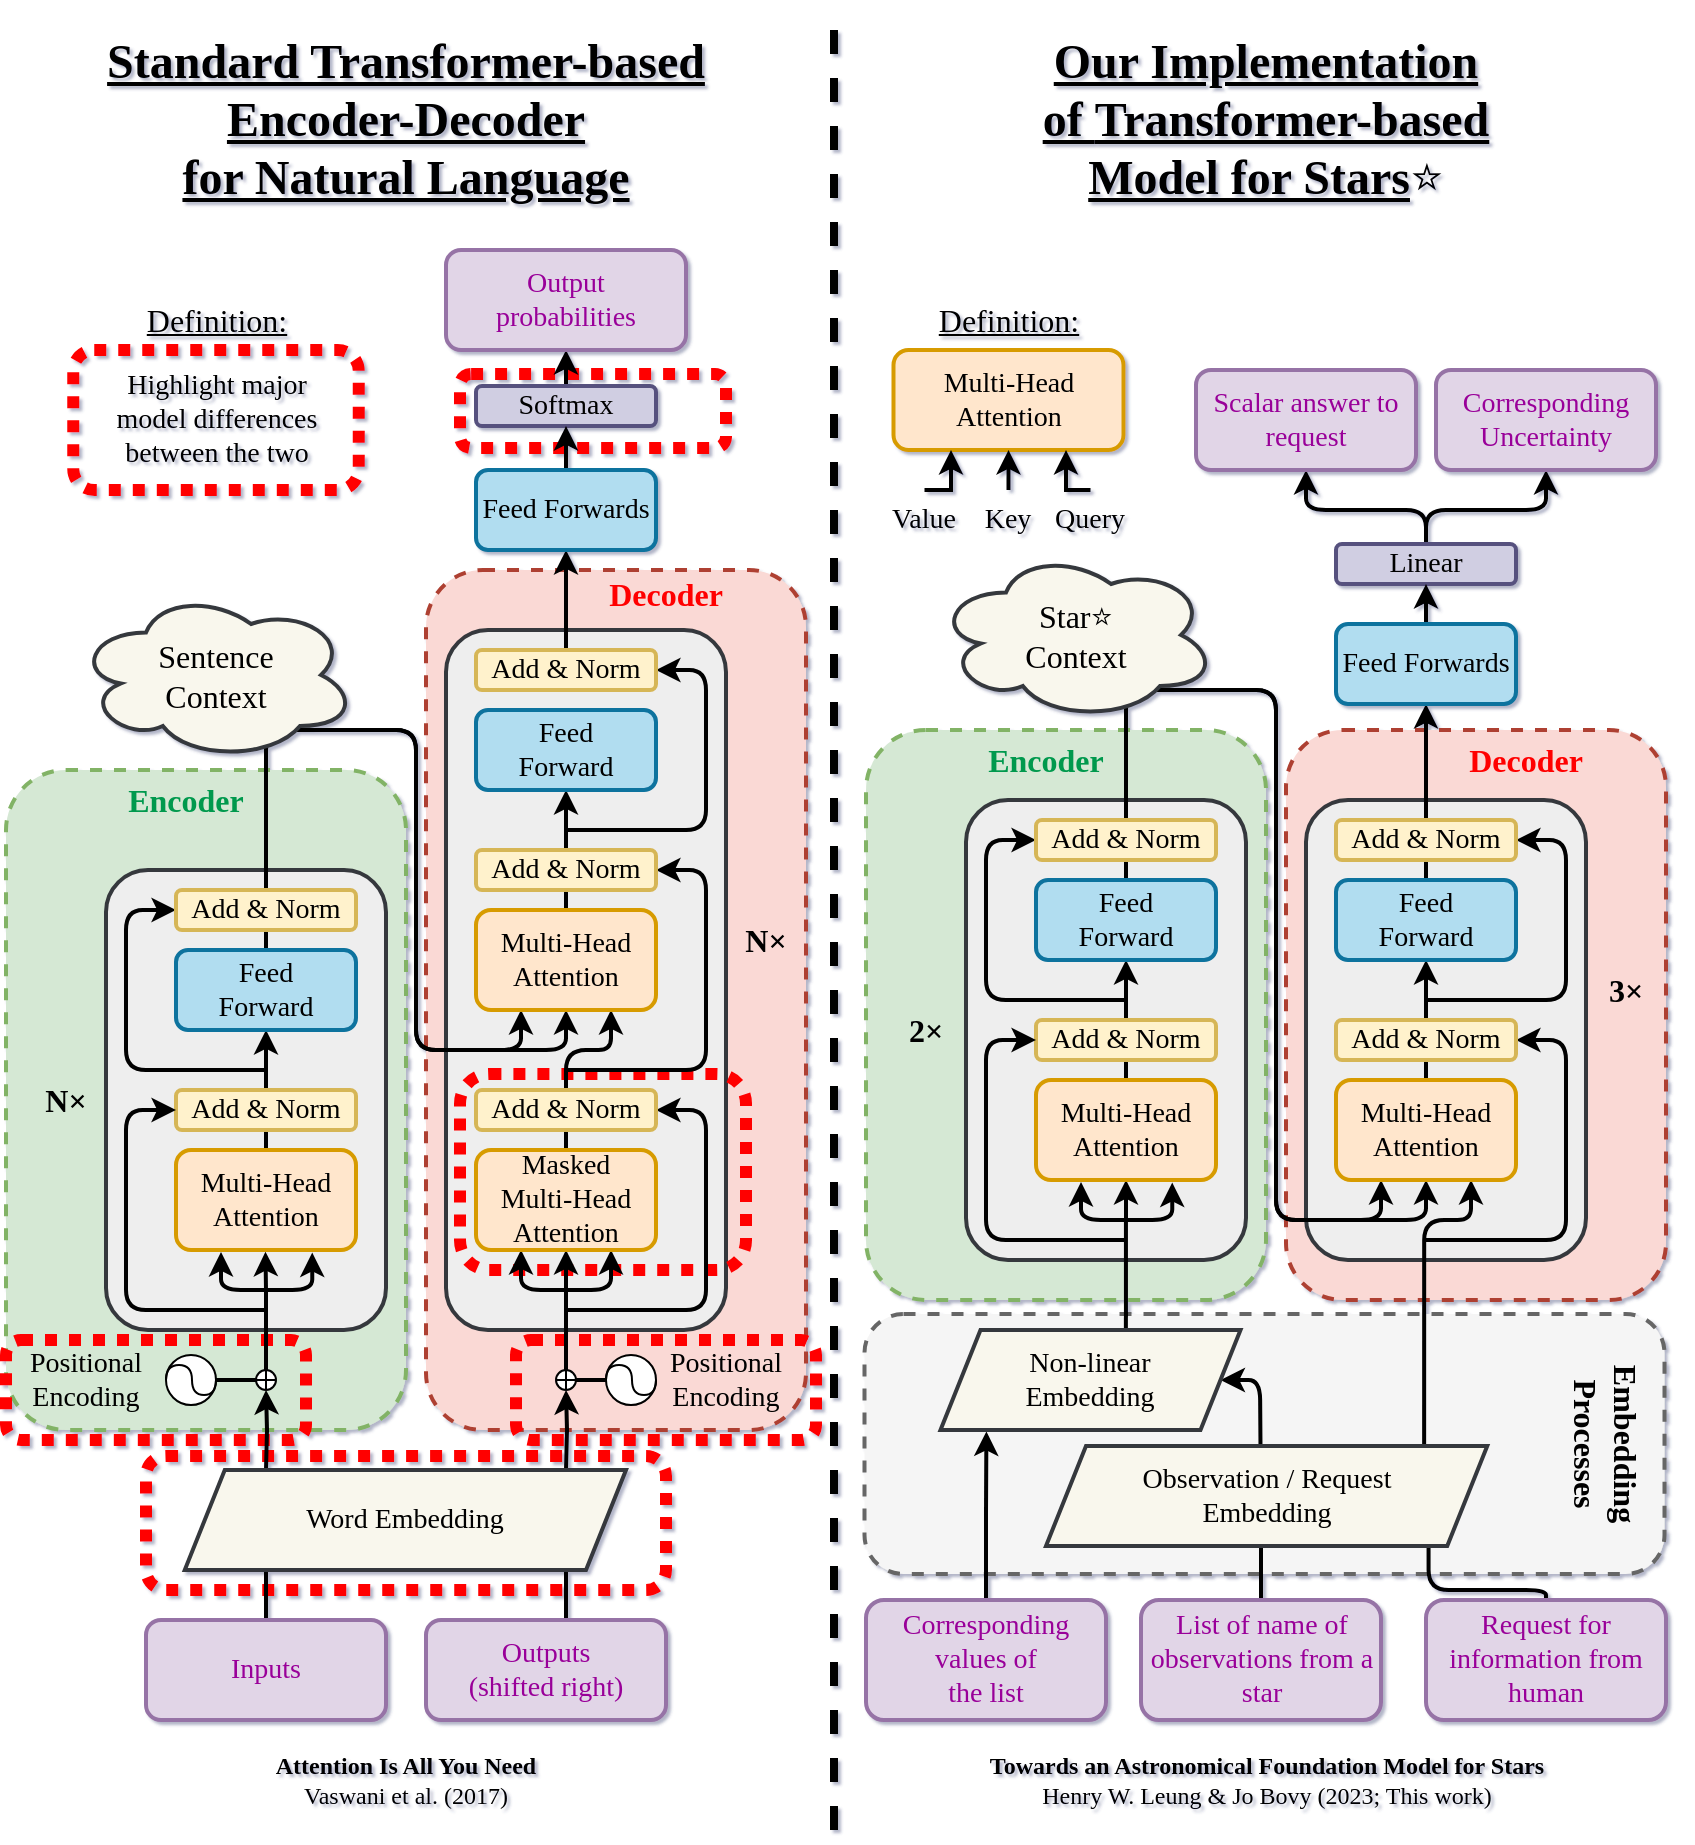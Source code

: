 <mxfile version="21.6.8" type="device">
  <diagram name="Page-1" id="mdmDnUNN7zUBK22BMwez">
    <mxGraphModel dx="1709" dy="937" grid="1" gridSize="10" guides="1" tooltips="1" connect="1" arrows="1" fold="1" page="1" pageScale="1" pageWidth="850" pageHeight="1100" math="0" shadow="1">
      <root>
        <mxCell id="0" />
        <mxCell id="1" parent="0" />
        <mxCell id="AR6ehh2gXDxMe-jYQI8W-18" value="" style="rounded=1;whiteSpace=wrap;html=1;fillColor=#f5f5f5;strokeColor=#666666;strokeWidth=2;shadow=0;fontFamily=Comic Sans MS;dashed=1;fontColor=#333333;" parent="1" vertex="1">
          <mxGeometry x="439.25" y="662" width="400" height="130" as="geometry" />
        </mxCell>
        <mxCell id="AR6ehh2gXDxMe-jYQI8W-24" value="" style="rounded=1;whiteSpace=wrap;html=1;fillColor=none;strokeWidth=6;strokeColor=#FF0000;dashed=1;perimeterSpacing=2;dashPattern=1 1;" parent="1" vertex="1">
          <mxGeometry x="80" y="733" width="260" height="67" as="geometry" />
        </mxCell>
        <mxCell id="emGGRLrwtW1_4OUkdVJX-96" value="" style="rounded=1;whiteSpace=wrap;html=1;fillColor=#fad9d5;strokeColor=#ae4132;strokeWidth=2;shadow=0;fontFamily=Comic Sans MS;dashed=1;" parent="1" vertex="1">
          <mxGeometry x="220" y="290" width="190" height="430" as="geometry" />
        </mxCell>
        <mxCell id="AR6ehh2gXDxMe-jYQI8W-4" value="" style="rounded=1;whiteSpace=wrap;html=1;fillColor=none;strokeWidth=6;strokeColor=#FF0000;dashed=1;dashPattern=1 1;" parent="1" vertex="1">
          <mxGeometry x="265" y="675" width="150" height="50" as="geometry" />
        </mxCell>
        <mxCell id="AR6ehh2gXDxMe-jYQI8W-6" value="" style="rounded=1;whiteSpace=wrap;html=1;fillColor=none;strokeWidth=6;strokeColor=#FF0000;dashed=1;dashPattern=1 1;" parent="1" vertex="1">
          <mxGeometry x="237" y="192" width="133" height="37" as="geometry" />
        </mxCell>
        <mxCell id="emGGRLrwtW1_4OUkdVJX-97" value="&lt;font color=&quot;#ff0000&quot; size=&quot;1&quot;&gt;&lt;b style=&quot;font-size: 16px;&quot;&gt;Decoder&lt;/b&gt;&lt;/font&gt;" style="text;html=1;strokeColor=none;fillColor=none;align=center;verticalAlign=middle;whiteSpace=wrap;rounded=0;shadow=0;fontFamily=Comic Sans MS;" parent="1" vertex="1">
          <mxGeometry x="310" y="287" width="60" height="30" as="geometry" />
        </mxCell>
        <mxCell id="emGGRLrwtW1_4OUkdVJX-94" value="" style="rounded=1;whiteSpace=wrap;html=1;strokeWidth=2;fillColor=#d5e8d4;strokeColor=#82b366;shadow=0;fontFamily=Comic Sans MS;dashed=1;" parent="1" vertex="1">
          <mxGeometry x="10" y="390" width="200" height="330" as="geometry" />
        </mxCell>
        <mxCell id="emGGRLrwtW1_4OUkdVJX-1" value="" style="endArrow=none;html=1;rounded=0;strokeWidth=4;dashed=1;shadow=0;fontFamily=Comic Sans MS;" parent="1" edge="1">
          <mxGeometry width="50" height="50" relative="1" as="geometry">
            <mxPoint x="424" y="920" as="sourcePoint" />
            <mxPoint x="424" y="10" as="targetPoint" />
          </mxGeometry>
        </mxCell>
        <mxCell id="AR6ehh2gXDxMe-jYQI8W-3" value="" style="rounded=1;whiteSpace=wrap;html=1;fillColor=none;strokeWidth=6;strokeColor=#FF0000;dashed=1;perimeterSpacing=2;dashPattern=1 1;" parent="1" vertex="1">
          <mxGeometry x="10" y="675" width="150" height="50" as="geometry" />
        </mxCell>
        <mxCell id="emGGRLrwtW1_4OUkdVJX-2" value="&lt;b style=&quot;&quot;&gt;&lt;font style=&quot;font-size: 24px;&quot;&gt;&lt;u&gt;Standard Transformer-based Encoder-Decoder&lt;br&gt;for Natural Language&lt;/u&gt;&lt;br&gt;&lt;/font&gt;&lt;/b&gt;" style="text;html=1;strokeColor=none;fillColor=none;align=center;verticalAlign=middle;whiteSpace=wrap;rounded=0;shadow=0;fontFamily=Comic Sans MS;" parent="1" vertex="1">
          <mxGeometry x="50" y="20" width="320" height="90" as="geometry" />
        </mxCell>
        <mxCell id="emGGRLrwtW1_4OUkdVJX-3" value="&lt;font style=&quot;font-size: 24px;&quot;&gt;&lt;font style=&quot;font-size: 24px;&quot;&gt;&lt;u&gt;&lt;b&gt;Our Implementation of&amp;nbsp;&lt;span style=&quot;border-color: var(--border-color); font-size: 12px;&quot;&gt;&lt;span style=&quot;border-color: var(--border-color);&quot;&gt;&lt;font style=&quot;border-color: var(--border-color); font-size: 24px;&quot;&gt;Transformer-based&lt;br style=&quot;border-color: var(--border-color);&quot;&gt;&lt;/font&gt;&lt;/span&gt;&lt;/span&gt;Model for Stars&lt;/b&gt;&lt;/u&gt;&lt;font style=&quot;&quot; face=&quot;Helvetica&quot;&gt;⭐&lt;/font&gt;&lt;/font&gt;&lt;/font&gt;" style="text;html=1;strokeColor=none;fillColor=none;align=center;verticalAlign=middle;whiteSpace=wrap;rounded=0;shadow=0;fontFamily=Comic Sans MS;" parent="1" vertex="1">
          <mxGeometry x="465" y="5" width="350" height="120" as="geometry" />
        </mxCell>
        <mxCell id="emGGRLrwtW1_4OUkdVJX-6" value="" style="rounded=1;whiteSpace=wrap;html=1;fillColor=#eeeeee;strokeColor=#36393d;strokeWidth=2;shadow=0;fontFamily=Comic Sans MS;" parent="1" vertex="1">
          <mxGeometry x="230" y="320" width="140" height="350" as="geometry" />
        </mxCell>
        <mxCell id="AR6ehh2gXDxMe-jYQI8W-5" value="" style="rounded=1;whiteSpace=wrap;html=1;fillColor=none;strokeWidth=6;strokeColor=#FF0000;dashed=1;dashPattern=1 1;" parent="1" vertex="1">
          <mxGeometry x="237" y="542" width="143" height="98" as="geometry" />
        </mxCell>
        <mxCell id="emGGRLrwtW1_4OUkdVJX-7" value="" style="rounded=1;whiteSpace=wrap;html=1;fillColor=#eeeeee;strokeColor=#36393d;strokeWidth=2;shadow=0;fontFamily=Comic Sans MS;" parent="1" vertex="1">
          <mxGeometry x="60" y="440" width="140" height="230" as="geometry" />
        </mxCell>
        <mxCell id="emGGRLrwtW1_4OUkdVJX-21" style="edgeStyle=orthogonalEdgeStyle;rounded=0;orthogonalLoop=1;jettySize=auto;html=1;exitX=0.5;exitY=0;exitDx=0;exitDy=0;entryX=0.5;entryY=1;entryDx=0;entryDy=0;entryPerimeter=0;strokeWidth=2;shadow=0;fontFamily=Comic Sans MS;" parent="1" target="emGGRLrwtW1_4OUkdVJX-15" edge="1">
          <mxGeometry relative="1" as="geometry">
            <mxPoint x="140" y="740" as="sourcePoint" />
          </mxGeometry>
        </mxCell>
        <mxCell id="emGGRLrwtW1_4OUkdVJX-18" style="edgeStyle=orthogonalEdgeStyle;rounded=0;orthogonalLoop=1;jettySize=auto;html=1;exitX=0.5;exitY=0;exitDx=0;exitDy=0;entryX=0.5;entryY=1;entryDx=0;entryDy=0;entryPerimeter=0;strokeWidth=2;shadow=0;fontFamily=Comic Sans MS;" parent="1" target="emGGRLrwtW1_4OUkdVJX-16" edge="1">
          <mxGeometry relative="1" as="geometry">
            <mxPoint x="290" y="740" as="sourcePoint" />
          </mxGeometry>
        </mxCell>
        <mxCell id="emGGRLrwtW1_4OUkdVJX-14" value="" style="edgeStyle=orthogonalEdgeStyle;rounded=0;orthogonalLoop=1;jettySize=auto;html=1;strokeWidth=2;shadow=0;fontFamily=Comic Sans MS;endArrow=none;endFill=0;" parent="1" edge="1">
          <mxGeometry relative="1" as="geometry">
            <mxPoint x="140" y="820" as="sourcePoint" />
            <mxPoint x="140" y="790" as="targetPoint" />
          </mxGeometry>
        </mxCell>
        <mxCell id="emGGRLrwtW1_4OUkdVJX-13" value="" style="edgeStyle=orthogonalEdgeStyle;rounded=0;orthogonalLoop=1;jettySize=auto;html=1;strokeWidth=2;shadow=0;fontFamily=Comic Sans MS;endArrow=none;endFill=0;" parent="1" edge="1">
          <mxGeometry relative="1" as="geometry">
            <mxPoint x="290" y="820" as="sourcePoint" />
            <mxPoint x="290" y="790" as="targetPoint" />
          </mxGeometry>
        </mxCell>
        <mxCell id="emGGRLrwtW1_4OUkdVJX-53" style="edgeStyle=orthogonalEdgeStyle;rounded=0;orthogonalLoop=1;jettySize=auto;html=1;exitX=0.5;exitY=0;exitDx=0;exitDy=0;exitPerimeter=0;entryX=0.497;entryY=1.018;entryDx=0;entryDy=0;strokeWidth=2;entryPerimeter=0;shadow=0;fontFamily=Comic Sans MS;" parent="1" source="emGGRLrwtW1_4OUkdVJX-15" target="emGGRLrwtW1_4OUkdVJX-41" edge="1">
          <mxGeometry relative="1" as="geometry">
            <Array as="points">
              <mxPoint x="140" y="650" />
              <mxPoint x="140" y="650" />
            </Array>
          </mxGeometry>
        </mxCell>
        <mxCell id="emGGRLrwtW1_4OUkdVJX-15" value="" style="verticalLabelPosition=bottom;verticalAlign=top;html=1;shape=mxgraph.flowchart.summing_function;shadow=0;fontFamily=Comic Sans MS;" parent="1" vertex="1">
          <mxGeometry x="135" y="690" width="10" height="10" as="geometry" />
        </mxCell>
        <mxCell id="emGGRLrwtW1_4OUkdVJX-57" style="edgeStyle=orthogonalEdgeStyle;rounded=0;orthogonalLoop=1;jettySize=auto;html=1;exitX=0.5;exitY=0;exitDx=0;exitDy=0;exitPerimeter=0;entryX=0.5;entryY=1;entryDx=0;entryDy=0;strokeWidth=2;shadow=0;fontFamily=Comic Sans MS;" parent="1" source="emGGRLrwtW1_4OUkdVJX-16" target="emGGRLrwtW1_4OUkdVJX-42" edge="1">
          <mxGeometry relative="1" as="geometry" />
        </mxCell>
        <mxCell id="emGGRLrwtW1_4OUkdVJX-16" value="" style="verticalLabelPosition=bottom;verticalAlign=top;html=1;shape=mxgraph.flowchart.summing_function;shadow=0;fontFamily=Comic Sans MS;" parent="1" vertex="1">
          <mxGeometry x="285" y="690" width="10" height="10" as="geometry" />
        </mxCell>
        <mxCell id="emGGRLrwtW1_4OUkdVJX-37" style="edgeStyle=orthogonalEdgeStyle;rounded=0;orthogonalLoop=1;jettySize=auto;html=1;exitX=1;exitY=0.5;exitDx=0;exitDy=0;entryX=0;entryY=0.5;entryDx=0;entryDy=0;entryPerimeter=0;endArrow=none;endFill=0;strokeWidth=2;shadow=0;fontFamily=Comic Sans MS;" parent="1" source="emGGRLrwtW1_4OUkdVJX-30" target="emGGRLrwtW1_4OUkdVJX-15" edge="1">
          <mxGeometry relative="1" as="geometry" />
        </mxCell>
        <mxCell id="emGGRLrwtW1_4OUkdVJX-30" value="" style="ellipse;whiteSpace=wrap;html=1;aspect=fixed;rotation=0;shadow=0;fontFamily=Comic Sans MS;" parent="1" vertex="1">
          <mxGeometry x="90" y="682.5" width="25" height="25" as="geometry" />
        </mxCell>
        <mxCell id="emGGRLrwtW1_4OUkdVJX-33" style="edgeStyle=orthogonalEdgeStyle;rounded=0;orthogonalLoop=1;jettySize=auto;html=1;exitX=0;exitY=0.5;exitDx=0;exitDy=0;entryX=1;entryY=0.5;entryDx=0;entryDy=0;endArrow=none;endFill=0;curved=1;shadow=0;fontFamily=Comic Sans MS;" parent="1" source="emGGRLrwtW1_4OUkdVJX-30" target="emGGRLrwtW1_4OUkdVJX-30" edge="1">
          <mxGeometry relative="1" as="geometry">
            <Array as="points">
              <mxPoint x="90" y="687.5" />
              <mxPoint x="103" y="687.5" />
              <mxPoint x="103" y="702.5" />
              <mxPoint x="115" y="702.5" />
            </Array>
          </mxGeometry>
        </mxCell>
        <mxCell id="emGGRLrwtW1_4OUkdVJX-38" style="edgeStyle=orthogonalEdgeStyle;rounded=0;orthogonalLoop=1;jettySize=auto;html=1;exitX=0;exitY=0.5;exitDx=0;exitDy=0;entryX=1;entryY=0.5;entryDx=0;entryDy=0;entryPerimeter=0;endArrow=none;endFill=0;shadow=0;fontFamily=Comic Sans MS;strokeWidth=2;" parent="1" source="emGGRLrwtW1_4OUkdVJX-35" target="emGGRLrwtW1_4OUkdVJX-16" edge="1">
          <mxGeometry relative="1" as="geometry" />
        </mxCell>
        <mxCell id="emGGRLrwtW1_4OUkdVJX-35" value="" style="ellipse;whiteSpace=wrap;html=1;aspect=fixed;rotation=0;shadow=0;fontFamily=Comic Sans MS;" parent="1" vertex="1">
          <mxGeometry x="310" y="682.5" width="25" height="25" as="geometry" />
        </mxCell>
        <mxCell id="emGGRLrwtW1_4OUkdVJX-36" style="edgeStyle=orthogonalEdgeStyle;rounded=0;orthogonalLoop=1;jettySize=auto;html=1;exitX=0;exitY=0.5;exitDx=0;exitDy=0;entryX=1;entryY=0.5;entryDx=0;entryDy=0;endArrow=none;endFill=0;curved=1;shadow=0;fontFamily=Comic Sans MS;" parent="1" source="emGGRLrwtW1_4OUkdVJX-35" target="emGGRLrwtW1_4OUkdVJX-35" edge="1">
          <mxGeometry relative="1" as="geometry">
            <Array as="points">
              <mxPoint x="310" y="687.5" />
              <mxPoint x="323" y="687.5" />
              <mxPoint x="323" y="702.5" />
              <mxPoint x="335" y="702.5" />
            </Array>
          </mxGeometry>
        </mxCell>
        <mxCell id="emGGRLrwtW1_4OUkdVJX-39" value="&lt;font style=&quot;font-size: 14px;&quot;&gt;Positional&lt;br&gt;Encoding&lt;br&gt;&lt;/font&gt;" style="text;html=1;strokeColor=none;fillColor=none;align=center;verticalAlign=middle;whiteSpace=wrap;rounded=0;shadow=0;fontFamily=Comic Sans MS;" parent="1" vertex="1">
          <mxGeometry x="20" y="680" width="60" height="30" as="geometry" />
        </mxCell>
        <mxCell id="emGGRLrwtW1_4OUkdVJX-40" value="&lt;font style=&quot;font-size: 14px;&quot;&gt;Positional&lt;br&gt;Encoding&lt;br&gt;&lt;/font&gt;" style="text;html=1;strokeColor=none;fillColor=none;align=center;verticalAlign=middle;whiteSpace=wrap;rounded=0;shadow=0;fontFamily=Comic Sans MS;" parent="1" vertex="1">
          <mxGeometry x="340" y="680" width="60" height="30" as="geometry" />
        </mxCell>
        <mxCell id="emGGRLrwtW1_4OUkdVJX-55" style="edgeStyle=orthogonalEdgeStyle;rounded=0;orthogonalLoop=1;jettySize=auto;html=1;exitX=0.5;exitY=0;exitDx=0;exitDy=0;entryX=0.5;entryY=1;entryDx=0;entryDy=0;strokeWidth=2;shadow=0;fontFamily=Comic Sans MS;" parent="1" source="emGGRLrwtW1_4OUkdVJX-41" target="emGGRLrwtW1_4OUkdVJX-46" edge="1">
          <mxGeometry relative="1" as="geometry" />
        </mxCell>
        <mxCell id="emGGRLrwtW1_4OUkdVJX-73" style="edgeStyle=elbowEdgeStyle;rounded=1;orthogonalLoop=1;jettySize=auto;html=1;exitX=0.25;exitY=1;exitDx=0;exitDy=0;elbow=vertical;entryX=0.25;entryY=1.02;entryDx=0;entryDy=0;strokeWidth=2;entryPerimeter=0;shadow=0;fontFamily=Comic Sans MS;" parent="1" target="emGGRLrwtW1_4OUkdVJX-41" edge="1">
          <mxGeometry relative="1" as="geometry">
            <mxPoint x="140" y="650" as="sourcePoint" />
            <Array as="points">
              <mxPoint x="130" y="650" />
            </Array>
          </mxGeometry>
        </mxCell>
        <mxCell id="emGGRLrwtW1_4OUkdVJX-41" value="&lt;font style=&quot;font-size: 14px;&quot;&gt;Multi-Head&lt;br&gt;Attention&lt;/font&gt;" style="rounded=1;whiteSpace=wrap;html=1;fillColor=#ffe6cc;strokeColor=#d79b00;strokeWidth=2;shadow=0;fontFamily=Comic Sans MS;" parent="1" vertex="1">
          <mxGeometry x="95" y="580" width="90" height="50" as="geometry" />
        </mxCell>
        <mxCell id="emGGRLrwtW1_4OUkdVJX-59" style="edgeStyle=orthogonalEdgeStyle;rounded=1;orthogonalLoop=1;jettySize=auto;html=1;exitX=0.5;exitY=0;exitDx=0;exitDy=0;entryX=0.75;entryY=1;entryDx=0;entryDy=0;strokeWidth=2;shadow=0;fontFamily=Comic Sans MS;" parent="1" source="emGGRLrwtW1_4OUkdVJX-42" target="emGGRLrwtW1_4OUkdVJX-48" edge="1">
          <mxGeometry relative="1" as="geometry">
            <Array as="points">
              <mxPoint x="290" y="530" />
              <mxPoint x="313" y="530" />
            </Array>
          </mxGeometry>
        </mxCell>
        <mxCell id="emGGRLrwtW1_4OUkdVJX-80" style="edgeStyle=elbowEdgeStyle;rounded=1;orthogonalLoop=1;jettySize=auto;html=1;exitX=0.75;exitY=1;exitDx=0;exitDy=0;elbow=vertical;strokeWidth=2;entryX=0.75;entryY=1;entryDx=0;entryDy=0;shadow=0;fontFamily=Comic Sans MS;" parent="1" target="emGGRLrwtW1_4OUkdVJX-42" edge="1">
          <mxGeometry relative="1" as="geometry">
            <mxPoint x="290" y="650" as="sourcePoint" />
            <Array as="points">
              <mxPoint x="300" y="650" />
            </Array>
          </mxGeometry>
        </mxCell>
        <mxCell id="emGGRLrwtW1_4OUkdVJX-81" style="edgeStyle=elbowEdgeStyle;rounded=1;orthogonalLoop=1;jettySize=auto;html=1;exitX=0.25;exitY=1;exitDx=0;exitDy=0;elbow=vertical;entryX=0.25;entryY=1;entryDx=0;entryDy=0;strokeWidth=2;shadow=0;fontFamily=Comic Sans MS;" parent="1" target="emGGRLrwtW1_4OUkdVJX-42" edge="1">
          <mxGeometry relative="1" as="geometry">
            <mxPoint x="290" y="650" as="sourcePoint" />
            <Array as="points">
              <mxPoint x="280" y="650" />
            </Array>
          </mxGeometry>
        </mxCell>
        <mxCell id="emGGRLrwtW1_4OUkdVJX-42" value="&lt;font style=&quot;font-size: 14px;&quot;&gt;Masked&lt;br&gt;Multi-Head&lt;br&gt;Attention&lt;/font&gt;" style="rounded=1;whiteSpace=wrap;html=1;fillColor=#ffe6cc;strokeColor=#d79b00;strokeWidth=2;shadow=0;fontFamily=Comic Sans MS;" parent="1" vertex="1">
          <mxGeometry x="245" y="580" width="90" height="50" as="geometry" />
        </mxCell>
        <mxCell id="emGGRLrwtW1_4OUkdVJX-43" value="&lt;font style=&quot;font-size: 14px;&quot;&gt;Add &amp;amp; Norm&lt;/font&gt;" style="rounded=1;whiteSpace=wrap;html=1;fillColor=#fff2cc;strokeColor=#d6b656;strokeWidth=2;shadow=0;fontFamily=Comic Sans MS;" parent="1" vertex="1">
          <mxGeometry x="95" y="550" width="90" height="20" as="geometry" />
        </mxCell>
        <mxCell id="emGGRLrwtW1_4OUkdVJX-82" style="edgeStyle=elbowEdgeStyle;rounded=1;orthogonalLoop=1;jettySize=auto;html=1;exitX=1;exitY=0.5;exitDx=0;exitDy=0;strokeWidth=2;entryX=1;entryY=0.5;entryDx=0;entryDy=0;shadow=0;fontFamily=Comic Sans MS;" parent="1" target="emGGRLrwtW1_4OUkdVJX-44" edge="1">
          <mxGeometry relative="1" as="geometry">
            <mxPoint x="290" y="660" as="sourcePoint" />
            <Array as="points">
              <mxPoint x="360" y="610" />
            </Array>
          </mxGeometry>
        </mxCell>
        <mxCell id="emGGRLrwtW1_4OUkdVJX-44" value="&lt;font style=&quot;font-size: 14px;&quot;&gt;Add &amp;amp; Norm&lt;/font&gt;" style="rounded=1;whiteSpace=wrap;html=1;fillColor=#fff2cc;strokeColor=#d6b656;strokeWidth=2;shadow=0;fontFamily=Comic Sans MS;" parent="1" vertex="1">
          <mxGeometry x="245" y="550" width="90" height="20" as="geometry" />
        </mxCell>
        <mxCell id="emGGRLrwtW1_4OUkdVJX-63" style="edgeStyle=orthogonalEdgeStyle;rounded=1;orthogonalLoop=1;jettySize=auto;html=1;exitX=0.5;exitY=0;exitDx=0;exitDy=0;entryX=0.25;entryY=1;entryDx=0;entryDy=0;strokeWidth=2;shadow=0;fontFamily=Comic Sans MS;" parent="1" source="emGGRLrwtW1_4OUkdVJX-46" target="emGGRLrwtW1_4OUkdVJX-48" edge="1">
          <mxGeometry relative="1" as="geometry">
            <Array as="points">
              <mxPoint x="140" y="370" />
              <mxPoint x="215" y="370" />
              <mxPoint x="215" y="530" />
              <mxPoint x="267" y="530" />
            </Array>
          </mxGeometry>
        </mxCell>
        <mxCell id="emGGRLrwtW1_4OUkdVJX-64" style="edgeStyle=orthogonalEdgeStyle;rounded=1;orthogonalLoop=1;jettySize=auto;html=1;exitX=0.5;exitY=0;exitDx=0;exitDy=0;entryX=0.5;entryY=1;entryDx=0;entryDy=0;strokeWidth=2;shadow=0;fontFamily=Comic Sans MS;" parent="1" source="emGGRLrwtW1_4OUkdVJX-46" target="emGGRLrwtW1_4OUkdVJX-48" edge="1">
          <mxGeometry relative="1" as="geometry">
            <Array as="points">
              <mxPoint x="140" y="370" />
              <mxPoint x="215" y="370" />
              <mxPoint x="215" y="530" />
              <mxPoint x="290" y="530" />
            </Array>
          </mxGeometry>
        </mxCell>
        <mxCell id="emGGRLrwtW1_4OUkdVJX-46" value="&lt;font style=&quot;font-size: 14px;&quot;&gt;Feed &lt;br&gt;Forward&lt;/font&gt;" style="rounded=1;whiteSpace=wrap;html=1;fillColor=#b1ddf0;strokeColor=#10739e;strokeWidth=2;shadow=0;fontFamily=Comic Sans MS;" parent="1" vertex="1">
          <mxGeometry x="95" y="480" width="90" height="40" as="geometry" />
        </mxCell>
        <mxCell id="emGGRLrwtW1_4OUkdVJX-66" style="edgeStyle=orthogonalEdgeStyle;rounded=1;orthogonalLoop=1;jettySize=auto;html=1;exitX=0;exitY=0.5;exitDx=0;exitDy=0;strokeWidth=2;entryX=0;entryY=0.5;entryDx=0;entryDy=0;shadow=0;fontFamily=Comic Sans MS;" parent="1" target="emGGRLrwtW1_4OUkdVJX-47" edge="1">
          <mxGeometry relative="1" as="geometry">
            <mxPoint x="140" y="540" as="sourcePoint" />
            <Array as="points">
              <mxPoint x="70" y="540" />
              <mxPoint x="70" y="460" />
            </Array>
          </mxGeometry>
        </mxCell>
        <mxCell id="emGGRLrwtW1_4OUkdVJX-47" value="&lt;font style=&quot;font-size: 14px;&quot;&gt;Add &amp;amp; Norm&lt;/font&gt;" style="rounded=1;whiteSpace=wrap;html=1;fillColor=#fff2cc;strokeColor=#d6b656;strokeWidth=2;shadow=0;fontFamily=Comic Sans MS;" parent="1" vertex="1">
          <mxGeometry x="95" y="450" width="90" height="20" as="geometry" />
        </mxCell>
        <mxCell id="emGGRLrwtW1_4OUkdVJX-84" style="edgeStyle=orthogonalEdgeStyle;rounded=0;orthogonalLoop=1;jettySize=auto;html=1;exitX=0.5;exitY=0;exitDx=0;exitDy=0;entryX=0.5;entryY=1;entryDx=0;entryDy=0;strokeWidth=2;shadow=0;fontFamily=Comic Sans MS;" parent="1" source="emGGRLrwtW1_4OUkdVJX-48" target="emGGRLrwtW1_4OUkdVJX-76" edge="1">
          <mxGeometry relative="1" as="geometry" />
        </mxCell>
        <mxCell id="emGGRLrwtW1_4OUkdVJX-48" value="&lt;font style=&quot;font-size: 14px;&quot;&gt;Multi-Head&lt;br&gt;Attention&lt;/font&gt;" style="rounded=1;whiteSpace=wrap;html=1;fillColor=#ffe6cc;strokeColor=#d79b00;strokeWidth=2;shadow=0;fontFamily=Comic Sans MS;" parent="1" vertex="1">
          <mxGeometry x="245" y="460" width="90" height="50" as="geometry" />
        </mxCell>
        <mxCell id="emGGRLrwtW1_4OUkdVJX-83" style="edgeStyle=elbowEdgeStyle;rounded=1;orthogonalLoop=1;jettySize=auto;html=1;exitX=1;exitY=0.5;exitDx=0;exitDy=0;entryX=1;entryY=0.5;entryDx=0;entryDy=0;strokeWidth=2;shadow=0;fontFamily=Comic Sans MS;" parent="1" target="emGGRLrwtW1_4OUkdVJX-49" edge="1">
          <mxGeometry relative="1" as="geometry">
            <mxPoint x="290" y="540" as="sourcePoint" />
            <Array as="points">
              <mxPoint x="360" y="490" />
            </Array>
          </mxGeometry>
        </mxCell>
        <mxCell id="emGGRLrwtW1_4OUkdVJX-49" value="&lt;font style=&quot;font-size: 14px;&quot;&gt;Add &amp;amp; Norm&lt;/font&gt;" style="rounded=1;whiteSpace=wrap;html=1;fillColor=#fff2cc;strokeColor=#d6b656;strokeWidth=2;shadow=0;fontFamily=Comic Sans MS;" parent="1" vertex="1">
          <mxGeometry x="245" y="430" width="90" height="20" as="geometry" />
        </mxCell>
        <mxCell id="emGGRLrwtW1_4OUkdVJX-56" value="" style="endArrow=classic;html=1;rounded=1;entryX=0;entryY=0.5;entryDx=0;entryDy=0;strokeWidth=2;shadow=0;edgeStyle=orthogonalEdgeStyle;jumpStyle=none;fontFamily=Comic Sans MS;" parent="1" target="emGGRLrwtW1_4OUkdVJX-43" edge="1">
          <mxGeometry width="50" height="50" relative="1" as="geometry">
            <mxPoint x="140" y="660" as="sourcePoint" />
            <mxPoint x="270" y="580" as="targetPoint" />
            <Array as="points">
              <mxPoint x="70" y="660" />
              <mxPoint x="70" y="560" />
            </Array>
          </mxGeometry>
        </mxCell>
        <mxCell id="emGGRLrwtW1_4OUkdVJX-60" value="&lt;font style=&quot;font-size: 14px;&quot;&gt;Multi-Head&lt;br&gt;Attention&lt;/font&gt;" style="rounded=1;whiteSpace=wrap;html=1;fillColor=#ffe6cc;strokeColor=#d79b00;strokeWidth=2;shadow=0;fontFamily=Comic Sans MS;" parent="1" vertex="1">
          <mxGeometry x="453.75" y="180" width="115" height="50" as="geometry" />
        </mxCell>
        <mxCell id="emGGRLrwtW1_4OUkdVJX-62" value="&lt;u&gt;&lt;font style=&quot;font-size: 16px;&quot;&gt;Definition:&lt;/font&gt;&lt;/u&gt;" style="text;html=1;strokeColor=none;fillColor=none;align=center;verticalAlign=middle;whiteSpace=wrap;rounded=0;shadow=0;fontFamily=Comic Sans MS;" parent="1" vertex="1">
          <mxGeometry x="435" y="150" width="152.5" height="30" as="geometry" />
        </mxCell>
        <mxCell id="emGGRLrwtW1_4OUkdVJX-72" style="edgeStyle=elbowEdgeStyle;rounded=1;orthogonalLoop=1;jettySize=auto;html=1;exitX=0.75;exitY=1;exitDx=0;exitDy=0;elbow=vertical;strokeWidth=2;entryX=0.757;entryY=1.026;entryDx=0;entryDy=0;entryPerimeter=0;shadow=0;fontFamily=Comic Sans MS;" parent="1" target="emGGRLrwtW1_4OUkdVJX-41" edge="1">
          <mxGeometry relative="1" as="geometry">
            <mxPoint x="163" y="630" as="targetPoint" />
            <mxPoint x="140" y="650" as="sourcePoint" />
            <Array as="points">
              <mxPoint x="150" y="650" />
            </Array>
          </mxGeometry>
        </mxCell>
        <mxCell id="emGGRLrwtW1_4OUkdVJX-74" value="&lt;font style=&quot;&quot;&gt;&lt;b style=&quot;&quot;&gt;&lt;font style=&quot;font-size: 16px;&quot;&gt;N×&lt;/font&gt;&lt;/b&gt;&lt;br&gt;&lt;/font&gt;" style="text;html=1;strokeColor=none;fillColor=none;align=center;verticalAlign=middle;whiteSpace=wrap;rounded=0;shadow=0;fontFamily=Comic Sans MS;" parent="1" vertex="1">
          <mxGeometry x="10" y="540" width="60" height="30" as="geometry" />
        </mxCell>
        <mxCell id="emGGRLrwtW1_4OUkdVJX-75" value="&lt;font style=&quot;&quot;&gt;&lt;b style=&quot;&quot;&gt;&lt;font style=&quot;font-size: 16px;&quot;&gt;N×&lt;/font&gt;&lt;/b&gt;&lt;br&gt;&lt;/font&gt;" style="text;html=1;strokeColor=none;fillColor=none;align=center;verticalAlign=middle;whiteSpace=wrap;rounded=0;shadow=0;fontFamily=Comic Sans MS;" parent="1" vertex="1">
          <mxGeometry x="360" y="460" width="60" height="30" as="geometry" />
        </mxCell>
        <mxCell id="emGGRLrwtW1_4OUkdVJX-76" value="&lt;font style=&quot;font-size: 14px;&quot;&gt;Feed &lt;br&gt;Forward&lt;/font&gt;" style="rounded=1;whiteSpace=wrap;html=1;fillColor=#b1ddf0;strokeColor=#10739e;strokeWidth=2;shadow=0;fontFamily=Comic Sans MS;" parent="1" vertex="1">
          <mxGeometry x="245" y="360" width="90" height="40" as="geometry" />
        </mxCell>
        <mxCell id="emGGRLrwtW1_4OUkdVJX-85" style="edgeStyle=elbowEdgeStyle;rounded=1;orthogonalLoop=1;jettySize=auto;html=1;strokeWidth=2;entryX=1;entryY=0.5;entryDx=0;entryDy=0;shadow=0;fontFamily=Comic Sans MS;" parent="1" target="emGGRLrwtW1_4OUkdVJX-77" edge="1">
          <mxGeometry relative="1" as="geometry">
            <mxPoint x="290" y="420" as="sourcePoint" />
            <Array as="points">
              <mxPoint x="360" y="380" />
              <mxPoint x="350" y="390" />
            </Array>
          </mxGeometry>
        </mxCell>
        <mxCell id="AR6ehh2gXDxMe-jYQI8W-11" value="" style="edgeStyle=orthogonalEdgeStyle;rounded=0;orthogonalLoop=1;jettySize=auto;html=1;strokeWidth=2;" parent="1" source="emGGRLrwtW1_4OUkdVJX-77" target="AR6ehh2gXDxMe-jYQI8W-10" edge="1">
          <mxGeometry relative="1" as="geometry" />
        </mxCell>
        <mxCell id="emGGRLrwtW1_4OUkdVJX-77" value="&lt;font style=&quot;font-size: 14px;&quot;&gt;Add &amp;amp; Norm&lt;/font&gt;" style="rounded=1;whiteSpace=wrap;html=1;fillColor=#fff2cc;strokeColor=#d6b656;strokeWidth=2;shadow=0;fontFamily=Comic Sans MS;" parent="1" vertex="1">
          <mxGeometry x="245" y="330" width="90" height="20" as="geometry" />
        </mxCell>
        <mxCell id="emGGRLrwtW1_4OUkdVJX-93" style="edgeStyle=orthogonalEdgeStyle;rounded=0;orthogonalLoop=1;jettySize=auto;html=1;exitX=0.5;exitY=0;exitDx=0;exitDy=0;entryX=0.5;entryY=1;entryDx=0;entryDy=0;strokeWidth=2;shadow=0;fontFamily=Comic Sans MS;" parent="1" source="emGGRLrwtW1_4OUkdVJX-87" edge="1">
          <mxGeometry relative="1" as="geometry">
            <mxPoint x="290" y="180" as="targetPoint" />
          </mxGeometry>
        </mxCell>
        <mxCell id="emGGRLrwtW1_4OUkdVJX-87" value="&lt;font style=&quot;font-size: 14px;&quot;&gt;Softmax&lt;/font&gt;" style="rounded=1;whiteSpace=wrap;html=1;fillColor=#d0cee2;strokeColor=#56517e;strokeWidth=2;shadow=0;fontFamily=Comic Sans MS;" parent="1" vertex="1">
          <mxGeometry x="245" y="198" width="90" height="20" as="geometry" />
        </mxCell>
        <mxCell id="emGGRLrwtW1_4OUkdVJX-95" value="&lt;font color=&quot;#00994d&quot; size=&quot;1&quot;&gt;&lt;b style=&quot;font-size: 16px;&quot;&gt;Encoder&lt;/b&gt;&lt;/font&gt;" style="text;html=1;strokeColor=none;fillColor=none;align=center;verticalAlign=middle;whiteSpace=wrap;rounded=0;shadow=0;fontFamily=Comic Sans MS;" parent="1" vertex="1">
          <mxGeometry x="70" y="390" width="60" height="30" as="geometry" />
        </mxCell>
        <mxCell id="emGGRLrwtW1_4OUkdVJX-98" value="" style="rounded=1;whiteSpace=wrap;html=1;fillColor=#fad9d5;strokeColor=#ae4132;strokeWidth=2;shadow=0;fontFamily=Comic Sans MS;dashed=1;" parent="1" vertex="1">
          <mxGeometry x="650" y="370" width="190" height="285" as="geometry" />
        </mxCell>
        <mxCell id="emGGRLrwtW1_4OUkdVJX-99" value="&lt;font color=&quot;#ff0000&quot; size=&quot;1&quot;&gt;&lt;b style=&quot;font-size: 16px;&quot;&gt;Decoder&lt;/b&gt;&lt;/font&gt;" style="text;html=1;strokeColor=none;fillColor=none;align=center;verticalAlign=middle;whiteSpace=wrap;rounded=0;shadow=0;fontFamily=Comic Sans MS;" parent="1" vertex="1">
          <mxGeometry x="740" y="370" width="60" height="30" as="geometry" />
        </mxCell>
        <mxCell id="emGGRLrwtW1_4OUkdVJX-100" value="" style="rounded=1;whiteSpace=wrap;html=1;fillColor=#d5e8d4;strokeColor=#82b366;strokeWidth=2;shadow=0;fontFamily=Comic Sans MS;dashed=1;" parent="1" vertex="1">
          <mxGeometry x="440" y="370" width="200" height="285" as="geometry" />
        </mxCell>
        <mxCell id="emGGRLrwtW1_4OUkdVJX-101" value="" style="rounded=1;whiteSpace=wrap;html=1;fillColor=#eeeeee;strokeColor=#36393d;strokeWidth=2;shadow=0;fontFamily=Comic Sans MS;" parent="1" vertex="1">
          <mxGeometry x="660" y="405" width="140" height="230" as="geometry" />
        </mxCell>
        <mxCell id="emGGRLrwtW1_4OUkdVJX-102" value="" style="rounded=1;whiteSpace=wrap;html=1;fillColor=#eeeeee;strokeColor=#36393d;strokeWidth=2;shadow=0;fontFamily=Comic Sans MS;" parent="1" vertex="1">
          <mxGeometry x="490" y="405" width="140" height="230" as="geometry" />
        </mxCell>
        <mxCell id="emGGRLrwtW1_4OUkdVJX-123" style="edgeStyle=orthogonalEdgeStyle;rounded=0;orthogonalLoop=1;jettySize=auto;html=1;exitX=0.5;exitY=0;exitDx=0;exitDy=0;entryX=0.5;entryY=1;entryDx=0;entryDy=0;strokeWidth=2;shadow=0;fontFamily=Comic Sans MS;" parent="1" source="emGGRLrwtW1_4OUkdVJX-125" target="emGGRLrwtW1_4OUkdVJX-135" edge="1">
          <mxGeometry relative="1" as="geometry" />
        </mxCell>
        <mxCell id="emGGRLrwtW1_4OUkdVJX-124" style="edgeStyle=elbowEdgeStyle;rounded=1;orthogonalLoop=1;jettySize=auto;html=1;exitX=0.25;exitY=1;exitDx=0;exitDy=0;elbow=vertical;entryX=0.25;entryY=1.02;entryDx=0;entryDy=0;strokeWidth=2;entryPerimeter=0;shadow=0;fontFamily=Comic Sans MS;" parent="1" target="emGGRLrwtW1_4OUkdVJX-125" edge="1">
          <mxGeometry relative="1" as="geometry">
            <mxPoint x="570" y="615" as="sourcePoint" />
            <Array as="points">
              <mxPoint x="560" y="615" />
            </Array>
          </mxGeometry>
        </mxCell>
        <mxCell id="AR6ehh2gXDxMe-jYQI8W-23" style="edgeStyle=orthogonalEdgeStyle;rounded=0;orthogonalLoop=1;jettySize=auto;html=1;exitX=0.618;exitY=-0.019;exitDx=0;exitDy=0;entryX=0.5;entryY=1;entryDx=0;entryDy=0;strokeWidth=2;exitPerimeter=0;" parent="1" source="iJdwoECjG4qIQXeY6DNX-10" target="emGGRLrwtW1_4OUkdVJX-125" edge="1">
          <mxGeometry relative="1" as="geometry" />
        </mxCell>
        <mxCell id="emGGRLrwtW1_4OUkdVJX-125" value="&lt;font style=&quot;font-size: 14px;&quot;&gt;Multi-Head&lt;br&gt;Attention&lt;/font&gt;" style="rounded=1;whiteSpace=wrap;html=1;fillColor=#ffe6cc;strokeColor=#d79b00;strokeWidth=2;shadow=0;fontFamily=Comic Sans MS;" parent="1" vertex="1">
          <mxGeometry x="525" y="545" width="90" height="50" as="geometry" />
        </mxCell>
        <mxCell id="emGGRLrwtW1_4OUkdVJX-126" style="edgeStyle=orthogonalEdgeStyle;rounded=1;orthogonalLoop=1;jettySize=auto;html=1;exitX=0.857;exitY=0;exitDx=0;exitDy=0;entryX=0.75;entryY=1;entryDx=0;entryDy=0;strokeWidth=2;shadow=0;fontFamily=Comic Sans MS;exitPerimeter=0;" parent="1" source="iJdwoECjG4qIQXeY6DNX-9" target="emGGRLrwtW1_4OUkdVJX-139" edge="1">
          <mxGeometry relative="1" as="geometry">
            <Array as="points">
              <mxPoint x="719" y="615" />
              <mxPoint x="743" y="615" />
            </Array>
            <mxPoint x="719.75" y="720" as="sourcePoint" />
          </mxGeometry>
        </mxCell>
        <mxCell id="emGGRLrwtW1_4OUkdVJX-130" value="&lt;font style=&quot;font-size: 14px;&quot;&gt;Add &amp;amp; Norm&lt;/font&gt;" style="rounded=1;whiteSpace=wrap;html=1;fillColor=#fff2cc;strokeColor=#d6b656;strokeWidth=2;shadow=0;fontFamily=Comic Sans MS;" parent="1" vertex="1">
          <mxGeometry x="525" y="515" width="90" height="20" as="geometry" />
        </mxCell>
        <mxCell id="emGGRLrwtW1_4OUkdVJX-133" style="edgeStyle=orthogonalEdgeStyle;rounded=1;orthogonalLoop=1;jettySize=auto;html=1;exitX=0.5;exitY=0;exitDx=0;exitDy=0;entryX=0.25;entryY=1;entryDx=0;entryDy=0;strokeWidth=2;shadow=0;fontFamily=Comic Sans MS;" parent="1" target="emGGRLrwtW1_4OUkdVJX-139" edge="1">
          <mxGeometry relative="1" as="geometry">
            <Array as="points">
              <mxPoint x="570" y="350" />
              <mxPoint x="645" y="350" />
              <mxPoint x="645" y="615" />
              <mxPoint x="698" y="615" />
            </Array>
            <mxPoint x="570" y="345" as="sourcePoint" />
          </mxGeometry>
        </mxCell>
        <mxCell id="emGGRLrwtW1_4OUkdVJX-134" style="edgeStyle=orthogonalEdgeStyle;rounded=1;orthogonalLoop=1;jettySize=auto;html=1;exitX=0.5;exitY=0;exitDx=0;exitDy=0;entryX=0.5;entryY=1;entryDx=0;entryDy=0;strokeWidth=2;shadow=0;fontFamily=Comic Sans MS;" parent="1" source="emGGRLrwtW1_4OUkdVJX-135" target="emGGRLrwtW1_4OUkdVJX-139" edge="1">
          <mxGeometry relative="1" as="geometry">
            <Array as="points">
              <mxPoint x="570" y="350" />
              <mxPoint x="645" y="350" />
              <mxPoint x="645" y="615" />
              <mxPoint x="720" y="615" />
            </Array>
            <mxPoint x="570" y="345" as="sourcePoint" />
          </mxGeometry>
        </mxCell>
        <mxCell id="emGGRLrwtW1_4OUkdVJX-135" value="&lt;font style=&quot;font-size: 14px;&quot;&gt;Feed &lt;br&gt;Forward&lt;/font&gt;" style="rounded=1;whiteSpace=wrap;html=1;fillColor=#b1ddf0;strokeColor=#10739e;strokeWidth=2;shadow=0;fontFamily=Comic Sans MS;" parent="1" vertex="1">
          <mxGeometry x="525" y="445" width="90" height="40" as="geometry" />
        </mxCell>
        <mxCell id="emGGRLrwtW1_4OUkdVJX-136" style="edgeStyle=orthogonalEdgeStyle;rounded=1;orthogonalLoop=1;jettySize=auto;html=1;exitX=0;exitY=0.5;exitDx=0;exitDy=0;strokeWidth=2;entryX=0;entryY=0.5;entryDx=0;entryDy=0;shadow=0;fontFamily=Comic Sans MS;" parent="1" target="emGGRLrwtW1_4OUkdVJX-137" edge="1">
          <mxGeometry relative="1" as="geometry">
            <mxPoint x="570" y="505" as="sourcePoint" />
            <Array as="points">
              <mxPoint x="500" y="505" />
              <mxPoint x="500" y="425" />
            </Array>
          </mxGeometry>
        </mxCell>
        <mxCell id="emGGRLrwtW1_4OUkdVJX-137" value="&lt;font style=&quot;font-size: 14px;&quot;&gt;Add &amp;amp; Norm&lt;/font&gt;" style="rounded=1;whiteSpace=wrap;html=1;fillColor=#fff2cc;strokeColor=#d6b656;strokeWidth=2;shadow=0;fontFamily=Comic Sans MS;" parent="1" vertex="1">
          <mxGeometry x="525" y="415" width="90" height="20" as="geometry" />
        </mxCell>
        <mxCell id="emGGRLrwtW1_4OUkdVJX-138" style="edgeStyle=orthogonalEdgeStyle;rounded=0;orthogonalLoop=1;jettySize=auto;html=1;exitX=0.5;exitY=0;exitDx=0;exitDy=0;entryX=0.5;entryY=1;entryDx=0;entryDy=0;strokeWidth=2;shadow=0;fontFamily=Comic Sans MS;" parent="1" source="emGGRLrwtW1_4OUkdVJX-139" target="emGGRLrwtW1_4OUkdVJX-146" edge="1">
          <mxGeometry relative="1" as="geometry" />
        </mxCell>
        <mxCell id="emGGRLrwtW1_4OUkdVJX-139" value="&lt;font style=&quot;font-size: 14px;&quot;&gt;Multi-Head&lt;br&gt;Attention&lt;/font&gt;" style="rounded=1;whiteSpace=wrap;html=1;fillColor=#ffe6cc;strokeColor=#d79b00;strokeWidth=2;shadow=0;fontFamily=Comic Sans MS;" parent="1" vertex="1">
          <mxGeometry x="675" y="545" width="90" height="50" as="geometry" />
        </mxCell>
        <mxCell id="emGGRLrwtW1_4OUkdVJX-140" style="edgeStyle=elbowEdgeStyle;rounded=1;orthogonalLoop=1;jettySize=auto;html=1;exitX=1;exitY=0.5;exitDx=0;exitDy=0;entryX=1;entryY=0.5;entryDx=0;entryDy=0;strokeWidth=2;shadow=0;fontFamily=Comic Sans MS;" parent="1" target="emGGRLrwtW1_4OUkdVJX-141" edge="1">
          <mxGeometry relative="1" as="geometry">
            <mxPoint x="720" y="625" as="sourcePoint" />
            <Array as="points">
              <mxPoint x="790" y="580" />
            </Array>
          </mxGeometry>
        </mxCell>
        <mxCell id="emGGRLrwtW1_4OUkdVJX-141" value="&lt;font style=&quot;font-size: 14px;&quot;&gt;Add &amp;amp; Norm&lt;/font&gt;" style="rounded=1;whiteSpace=wrap;html=1;fillColor=#fff2cc;strokeColor=#d6b656;strokeWidth=2;shadow=0;fontFamily=Comic Sans MS;" parent="1" vertex="1">
          <mxGeometry x="675" y="515" width="90" height="20" as="geometry" />
        </mxCell>
        <mxCell id="emGGRLrwtW1_4OUkdVJX-142" value="" style="endArrow=classic;html=1;rounded=1;entryX=0;entryY=0.5;entryDx=0;entryDy=0;strokeWidth=2;shadow=0;edgeStyle=orthogonalEdgeStyle;jumpStyle=none;fontFamily=Comic Sans MS;" parent="1" target="emGGRLrwtW1_4OUkdVJX-130" edge="1">
          <mxGeometry width="50" height="50" relative="1" as="geometry">
            <mxPoint x="570" y="625" as="sourcePoint" />
            <mxPoint x="700" y="545" as="targetPoint" />
            <Array as="points">
              <mxPoint x="500" y="625" />
              <mxPoint x="500" y="525" />
            </Array>
          </mxGeometry>
        </mxCell>
        <mxCell id="emGGRLrwtW1_4OUkdVJX-143" style="edgeStyle=elbowEdgeStyle;rounded=1;orthogonalLoop=1;jettySize=auto;html=1;exitX=0.75;exitY=1;exitDx=0;exitDy=0;elbow=vertical;strokeWidth=2;entryX=0.757;entryY=1.026;entryDx=0;entryDy=0;entryPerimeter=0;shadow=0;fontFamily=Comic Sans MS;" parent="1" target="emGGRLrwtW1_4OUkdVJX-125" edge="1">
          <mxGeometry relative="1" as="geometry">
            <mxPoint x="593" y="595" as="targetPoint" />
            <mxPoint x="570" y="615" as="sourcePoint" />
            <Array as="points">
              <mxPoint x="580" y="615" />
            </Array>
          </mxGeometry>
        </mxCell>
        <mxCell id="emGGRLrwtW1_4OUkdVJX-144" value="&lt;font style=&quot;&quot;&gt;&lt;font style=&quot;font-size: 16px;&quot;&gt;&lt;b&gt;2×&lt;/b&gt;&lt;/font&gt;&lt;br&gt;&lt;/font&gt;" style="text;html=1;strokeColor=none;fillColor=none;align=center;verticalAlign=middle;whiteSpace=wrap;rounded=0;shadow=0;fontFamily=Comic Sans MS;" parent="1" vertex="1">
          <mxGeometry x="440" y="505" width="60" height="30" as="geometry" />
        </mxCell>
        <mxCell id="emGGRLrwtW1_4OUkdVJX-145" value="&lt;font style=&quot;&quot;&gt;&lt;b style=&quot;&quot;&gt;&lt;font style=&quot;font-size: 16px;&quot;&gt;3×&lt;/font&gt;&lt;/b&gt;&lt;br&gt;&lt;/font&gt;" style="text;html=1;strokeColor=none;fillColor=none;align=center;verticalAlign=middle;whiteSpace=wrap;rounded=0;shadow=0;fontFamily=Comic Sans MS;" parent="1" vertex="1">
          <mxGeometry x="790" y="485" width="60" height="30" as="geometry" />
        </mxCell>
        <mxCell id="emGGRLrwtW1_4OUkdVJX-168" style="edgeStyle=orthogonalEdgeStyle;rounded=0;orthogonalLoop=1;jettySize=auto;html=1;exitX=0.5;exitY=0;exitDx=0;exitDy=0;entryX=0.5;entryY=1;entryDx=0;entryDy=0;strokeWidth=2;fontFamily=Comic Sans MS;" parent="1" source="emGGRLrwtW1_4OUkdVJX-146" target="emGGRLrwtW1_4OUkdVJX-167" edge="1">
          <mxGeometry relative="1" as="geometry" />
        </mxCell>
        <mxCell id="emGGRLrwtW1_4OUkdVJX-146" value="&lt;font style=&quot;font-size: 14px;&quot;&gt;Feed &lt;br&gt;Forward&lt;/font&gt;" style="rounded=1;whiteSpace=wrap;html=1;fillColor=#b1ddf0;strokeColor=#10739e;strokeWidth=2;shadow=0;fontFamily=Comic Sans MS;" parent="1" vertex="1">
          <mxGeometry x="675" y="445" width="90" height="40" as="geometry" />
        </mxCell>
        <mxCell id="emGGRLrwtW1_4OUkdVJX-147" style="edgeStyle=elbowEdgeStyle;rounded=1;orthogonalLoop=1;jettySize=auto;html=1;strokeWidth=2;entryX=1;entryY=0.5;entryDx=0;entryDy=0;shadow=0;fontFamily=Comic Sans MS;" parent="1" target="emGGRLrwtW1_4OUkdVJX-149" edge="1">
          <mxGeometry relative="1" as="geometry">
            <mxPoint x="720" y="505" as="sourcePoint" />
            <Array as="points">
              <mxPoint x="790" y="460" />
              <mxPoint x="780" y="475" />
            </Array>
          </mxGeometry>
        </mxCell>
        <mxCell id="emGGRLrwtW1_4OUkdVJX-149" value="&lt;font style=&quot;font-size: 14px;&quot;&gt;Add &amp;amp; Norm&lt;/font&gt;" style="rounded=1;whiteSpace=wrap;html=1;fillColor=#fff2cc;strokeColor=#d6b656;strokeWidth=2;shadow=0;fontFamily=Comic Sans MS;" parent="1" vertex="1">
          <mxGeometry x="675" y="415" width="90" height="20" as="geometry" />
        </mxCell>
        <mxCell id="bh7ysS1SKq8o-F8AT7_F-4" style="edgeStyle=orthogonalEdgeStyle;rounded=1;orthogonalLoop=1;jettySize=auto;html=1;exitX=0.5;exitY=0;exitDx=0;exitDy=0;entryX=0.5;entryY=1;entryDx=0;entryDy=0;strokeWidth=2;" parent="1" source="emGGRLrwtW1_4OUkdVJX-151" target="iJdwoECjG4qIQXeY6DNX-12" edge="1">
          <mxGeometry relative="1" as="geometry">
            <Array as="points">
              <mxPoint x="720" y="260" />
              <mxPoint x="660" y="260" />
            </Array>
          </mxGeometry>
        </mxCell>
        <mxCell id="bh7ysS1SKq8o-F8AT7_F-5" style="edgeStyle=orthogonalEdgeStyle;rounded=1;orthogonalLoop=1;jettySize=auto;html=1;exitX=0.5;exitY=0;exitDx=0;exitDy=0;entryX=0.5;entryY=1;entryDx=0;entryDy=0;strokeWidth=2;" parent="1" source="emGGRLrwtW1_4OUkdVJX-151" target="bh7ysS1SKq8o-F8AT7_F-1" edge="1">
          <mxGeometry relative="1" as="geometry">
            <Array as="points">
              <mxPoint x="720" y="260" />
              <mxPoint x="780" y="260" />
            </Array>
          </mxGeometry>
        </mxCell>
        <mxCell id="emGGRLrwtW1_4OUkdVJX-151" value="&lt;font style=&quot;font-size: 14px;&quot;&gt;Linear&lt;/font&gt;" style="rounded=1;whiteSpace=wrap;html=1;fillColor=#d0cee2;strokeColor=#56517e;strokeWidth=2;shadow=0;fontFamily=Comic Sans MS;" parent="1" vertex="1">
          <mxGeometry x="675" y="277" width="90" height="20" as="geometry" />
        </mxCell>
        <mxCell id="emGGRLrwtW1_4OUkdVJX-155" value="&lt;font color=&quot;#00994d&quot; size=&quot;1&quot;&gt;&lt;b style=&quot;font-size: 16px;&quot;&gt;Encoder&lt;/b&gt;&lt;/font&gt;" style="text;html=1;strokeColor=none;fillColor=none;align=center;verticalAlign=middle;whiteSpace=wrap;rounded=0;shadow=0;fontFamily=Comic Sans MS;" parent="1" vertex="1">
          <mxGeometry x="500" y="370" width="60" height="30" as="geometry" />
        </mxCell>
        <mxCell id="emGGRLrwtW1_4OUkdVJX-159" style="edgeStyle=orthogonalEdgeStyle;rounded=0;orthogonalLoop=1;jettySize=auto;html=1;exitX=0.5;exitY=0;exitDx=0;exitDy=0;entryX=0.25;entryY=1;entryDx=0;entryDy=0;strokeWidth=2;fontFamily=Comic Sans MS;" parent="1" source="emGGRLrwtW1_4OUkdVJX-156" target="emGGRLrwtW1_4OUkdVJX-60" edge="1">
          <mxGeometry relative="1" as="geometry" />
        </mxCell>
        <mxCell id="emGGRLrwtW1_4OUkdVJX-156" value="&lt;font style=&quot;font-size: 14px;&quot;&gt;Value&lt;/font&gt;" style="text;html=1;strokeColor=none;fillColor=none;align=center;verticalAlign=middle;whiteSpace=wrap;rounded=0;shadow=0;fontFamily=Comic Sans MS;" parent="1" vertex="1">
          <mxGeometry x="439.25" y="250" width="60" height="30" as="geometry" />
        </mxCell>
        <mxCell id="emGGRLrwtW1_4OUkdVJX-160" style="edgeStyle=orthogonalEdgeStyle;rounded=0;orthogonalLoop=1;jettySize=auto;html=1;exitX=0.5;exitY=0;exitDx=0;exitDy=0;entryX=0.5;entryY=1;entryDx=0;entryDy=0;strokeWidth=2;fontFamily=Comic Sans MS;" parent="1" source="emGGRLrwtW1_4OUkdVJX-157" target="emGGRLrwtW1_4OUkdVJX-60" edge="1">
          <mxGeometry relative="1" as="geometry" />
        </mxCell>
        <mxCell id="emGGRLrwtW1_4OUkdVJX-157" value="&lt;font style=&quot;font-size: 14px;&quot;&gt;Key&lt;/font&gt;" style="text;html=1;strokeColor=none;fillColor=none;align=center;verticalAlign=middle;whiteSpace=wrap;rounded=0;shadow=0;fontFamily=Comic Sans MS;" parent="1" vertex="1">
          <mxGeometry x="481.25" y="250" width="60" height="30" as="geometry" />
        </mxCell>
        <mxCell id="emGGRLrwtW1_4OUkdVJX-162" style="edgeStyle=orthogonalEdgeStyle;rounded=0;orthogonalLoop=1;jettySize=auto;html=1;exitX=0.5;exitY=0;exitDx=0;exitDy=0;entryX=0.75;entryY=1;entryDx=0;entryDy=0;strokeWidth=2;fontFamily=Comic Sans MS;" parent="1" source="emGGRLrwtW1_4OUkdVJX-158" target="emGGRLrwtW1_4OUkdVJX-60" edge="1">
          <mxGeometry relative="1" as="geometry" />
        </mxCell>
        <mxCell id="emGGRLrwtW1_4OUkdVJX-158" value="&lt;font style=&quot;font-size: 14px;&quot;&gt;Query&lt;/font&gt;" style="text;html=1;strokeColor=none;fillColor=none;align=center;verticalAlign=middle;whiteSpace=wrap;rounded=0;shadow=0;fontFamily=Comic Sans MS;" parent="1" vertex="1">
          <mxGeometry x="522.25" y="250" width="60" height="30" as="geometry" />
        </mxCell>
        <mxCell id="emGGRLrwtW1_4OUkdVJX-170" style="edgeStyle=orthogonalEdgeStyle;rounded=0;orthogonalLoop=1;jettySize=auto;html=1;exitX=0.5;exitY=0;exitDx=0;exitDy=0;entryX=0.5;entryY=1;entryDx=0;entryDy=0;strokeWidth=2;fontFamily=Comic Sans MS;" parent="1" source="emGGRLrwtW1_4OUkdVJX-167" target="emGGRLrwtW1_4OUkdVJX-151" edge="1">
          <mxGeometry relative="1" as="geometry" />
        </mxCell>
        <mxCell id="emGGRLrwtW1_4OUkdVJX-167" value="&lt;font style=&quot;font-size: 14px;&quot;&gt;Feed Forwards&lt;/font&gt;" style="rounded=1;whiteSpace=wrap;html=1;fillColor=#b1ddf0;strokeColor=#10739e;strokeWidth=2;shadow=0;fontFamily=Comic Sans MS;" parent="1" vertex="1">
          <mxGeometry x="675" y="317" width="90" height="40" as="geometry" />
        </mxCell>
        <mxCell id="emGGRLrwtW1_4OUkdVJX-175" value="&lt;font style=&quot;font-size: 16px;&quot;&gt;Sentence&lt;br&gt;Context&lt;/font&gt;" style="ellipse;shape=cloud;whiteSpace=wrap;html=1;fillColor=#f9f7ed;strokeColor=#36393d;strokeWidth=2;fontFamily=Comic Sans MS;" parent="1" vertex="1">
          <mxGeometry x="45" y="300" width="140" height="85" as="geometry" />
        </mxCell>
        <mxCell id="emGGRLrwtW1_4OUkdVJX-178" value="&lt;font style=&quot;font-size: 16px;&quot;&gt;Star⭐&lt;br&gt;Context&lt;br&gt;&lt;/font&gt;" style="ellipse;shape=cloud;whiteSpace=wrap;html=1;fillColor=#f9f7ed;strokeColor=#36393d;strokeWidth=2;fontFamily=Comic Sans MS;" parent="1" vertex="1">
          <mxGeometry x="475" y="280" width="140" height="85" as="geometry" />
        </mxCell>
        <mxCell id="GQjv0LC0Rl9IuLkwbXBP-3" value="&lt;font face=&quot;Comic Sans MS&quot;&gt;&lt;b&gt;Attention Is All You Need &lt;br&gt;&lt;/b&gt;Vaswani et al. (2017)&lt;/font&gt;" style="text;html=1;strokeColor=none;fillColor=none;align=center;verticalAlign=middle;whiteSpace=wrap;rounded=0;" parent="1" vertex="1">
          <mxGeometry x="109.69" y="880" width="200" height="30" as="geometry" />
        </mxCell>
        <mxCell id="GQjv0LC0Rl9IuLkwbXBP-4" value="&lt;font face=&quot;Comic Sans MS&quot;&gt;&lt;b&gt;Towards an Astronomical Foundation Model for Stars&lt;br&gt;&lt;/b&gt;Henry W. Leung &amp;amp; Jo Bovy (2023; This work)&lt;/font&gt;" style="text;html=1;strokeColor=none;fillColor=none;align=center;verticalAlign=middle;whiteSpace=wrap;rounded=0;" parent="1" vertex="1">
          <mxGeometry x="433.75" y="880" width="412.5" height="30" as="geometry" />
        </mxCell>
        <mxCell id="iJdwoECjG4qIQXeY6DNX-1" value="&lt;font color=&quot;#990099&quot; style=&quot;font-size: 14px;&quot;&gt;Inputs&lt;br&gt;&lt;/font&gt;" style="rounded=1;whiteSpace=wrap;html=1;fillColor=#e1d5e7;strokeColor=#9673a6;strokeWidth=2;shadow=0;fontFamily=Comic Sans MS;" parent="1" vertex="1">
          <mxGeometry x="80" y="815" width="120" height="50" as="geometry" />
        </mxCell>
        <mxCell id="iJdwoECjG4qIQXeY6DNX-2" value="&lt;font color=&quot;#990099&quot; style=&quot;font-size: 14px;&quot;&gt;Outputs&lt;br&gt;(shifted right)&lt;/font&gt;" style="rounded=1;whiteSpace=wrap;html=1;fillColor=#e1d5e7;strokeColor=#9673a6;strokeWidth=2;shadow=0;fontFamily=Comic Sans MS;" parent="1" vertex="1">
          <mxGeometry x="220" y="815" width="120" height="50" as="geometry" />
        </mxCell>
        <mxCell id="iJdwoECjG4qIQXeY6DNX-3" value="&lt;font style=&quot;font-size: 14px;&quot; face=&quot;Comic Sans MS&quot;&gt;Word Embedding&lt;/font&gt;" style="shape=parallelogram;perimeter=parallelogramPerimeter;whiteSpace=wrap;html=1;fixedSize=1;strokeWidth=2;fillColor=#f9f7ed;strokeColor=#36393d;" parent="1" vertex="1">
          <mxGeometry x="99.38" y="740" width="220.62" height="50" as="geometry" />
        </mxCell>
        <mxCell id="iJdwoECjG4qIQXeY6DNX-5" value="&lt;font color=&quot;#990099&quot; style=&quot;font-size: 14px;&quot;&gt;Output&lt;br&gt;probabilities&lt;br&gt;&lt;/font&gt;" style="rounded=1;whiteSpace=wrap;html=1;fillColor=#e1d5e7;strokeColor=#9673a6;strokeWidth=2;shadow=0;fontFamily=Comic Sans MS;" parent="1" vertex="1">
          <mxGeometry x="230" y="130" width="120" height="50" as="geometry" />
        </mxCell>
        <mxCell id="AR6ehh2gXDxMe-jYQI8W-22" style="edgeStyle=orthogonalEdgeStyle;rounded=1;orthogonalLoop=1;jettySize=auto;html=1;exitX=0.5;exitY=0;exitDx=0;exitDy=0;entryX=1;entryY=0.5;entryDx=0;entryDy=0;strokeWidth=2;" parent="1" source="iJdwoECjG4qIQXeY6DNX-6" target="iJdwoECjG4qIQXeY6DNX-10" edge="1">
          <mxGeometry relative="1" as="geometry">
            <Array as="points">
              <mxPoint x="637" y="762" />
              <mxPoint x="637" y="695" />
            </Array>
          </mxGeometry>
        </mxCell>
        <mxCell id="iJdwoECjG4qIQXeY6DNX-6" value="&lt;font color=&quot;#990099&quot;&gt;&lt;span style=&quot;font-size: 14px;&quot;&gt;List of name of observations from a star&lt;/span&gt;&lt;/font&gt;" style="rounded=1;whiteSpace=wrap;html=1;fillColor=#e1d5e7;strokeColor=#9673a6;strokeWidth=2;shadow=0;fontFamily=Comic Sans MS;" parent="1" vertex="1">
          <mxGeometry x="577.5" y="805" width="120" height="60" as="geometry" />
        </mxCell>
        <mxCell id="AR6ehh2gXDxMe-jYQI8W-20" style="edgeStyle=orthogonalEdgeStyle;rounded=0;orthogonalLoop=1;jettySize=auto;html=1;exitX=0.5;exitY=0;exitDx=0;exitDy=0;entryX=0.153;entryY=1.014;entryDx=0;entryDy=0;entryPerimeter=0;strokeWidth=2;" parent="1" source="iJdwoECjG4qIQXeY6DNX-7" target="iJdwoECjG4qIQXeY6DNX-10" edge="1">
          <mxGeometry relative="1" as="geometry" />
        </mxCell>
        <mxCell id="iJdwoECjG4qIQXeY6DNX-7" value="&lt;font style=&quot;font-size: 14px;&quot; color=&quot;#990099&quot;&gt;Corresponding values of &lt;br&gt;the list&lt;/font&gt;" style="rounded=1;whiteSpace=wrap;html=1;fillColor=#e1d5e7;strokeColor=#9673a6;strokeWidth=2;shadow=0;fontFamily=Comic Sans MS;" parent="1" vertex="1">
          <mxGeometry x="440" y="805" width="120" height="60" as="geometry" />
        </mxCell>
        <mxCell id="iJdwoECjG4qIQXeY6DNX-18" style="edgeStyle=orthogonalEdgeStyle;rounded=1;orthogonalLoop=1;jettySize=auto;html=1;exitX=0.5;exitY=0;exitDx=0;exitDy=0;entryX=0.867;entryY=0.979;entryDx=0;entryDy=0;entryPerimeter=0;strokeWidth=2;endArrow=none;endFill=0;" parent="1" source="iJdwoECjG4qIQXeY6DNX-8" target="iJdwoECjG4qIQXeY6DNX-9" edge="1">
          <mxGeometry relative="1" as="geometry">
            <Array as="points">
              <mxPoint x="780" y="800" />
              <mxPoint x="721" y="800" />
            </Array>
          </mxGeometry>
        </mxCell>
        <mxCell id="iJdwoECjG4qIQXeY6DNX-8" value="&lt;font style=&quot;font-size: 14px;&quot; color=&quot;#990099&quot;&gt;Request for information from human&lt;/font&gt;" style="rounded=1;whiteSpace=wrap;html=1;fillColor=#e1d5e7;strokeColor=#9673a6;strokeWidth=2;shadow=0;fontFamily=Comic Sans MS;" parent="1" vertex="1">
          <mxGeometry x="720" y="805" width="120" height="60" as="geometry" />
        </mxCell>
        <mxCell id="iJdwoECjG4qIQXeY6DNX-9" value="&lt;font style=&quot;font-size: 14px;&quot; face=&quot;Comic Sans MS&quot;&gt;Observation / Request&lt;br&gt;Embedding&lt;/font&gt;" style="shape=parallelogram;perimeter=parallelogramPerimeter;whiteSpace=wrap;html=1;fixedSize=1;fillColor=#f9f7ed;strokeColor=#36393d;strokeWidth=2;" parent="1" vertex="1">
          <mxGeometry x="530.0" y="728" width="220.62" height="50" as="geometry" />
        </mxCell>
        <mxCell id="iJdwoECjG4qIQXeY6DNX-10" value="&lt;font style=&quot;font-size: 14px;&quot; face=&quot;Comic Sans MS&quot;&gt;Non-linear &lt;br&gt;Embedding&lt;/font&gt;" style="shape=parallelogram;perimeter=parallelogramPerimeter;whiteSpace=wrap;html=1;fixedSize=1;fillColor=#f9f7ed;strokeColor=#36393d;strokeWidth=2;" parent="1" vertex="1">
          <mxGeometry x="477.25" y="670" width="150" height="50" as="geometry" />
        </mxCell>
        <mxCell id="iJdwoECjG4qIQXeY6DNX-12" value="&lt;font color=&quot;#990099&quot; style=&quot;&quot;&gt;&lt;font style=&quot;font-size: 14px;&quot;&gt;Scalar answer to request&lt;/font&gt;&lt;br&gt;&lt;/font&gt;" style="rounded=1;whiteSpace=wrap;html=1;fillColor=#e1d5e7;strokeColor=#9673a6;strokeWidth=2;shadow=0;fontFamily=Comic Sans MS;" parent="1" vertex="1">
          <mxGeometry x="605" y="190" width="110" height="50" as="geometry" />
        </mxCell>
        <mxCell id="bh7ysS1SKq8o-F8AT7_F-1" value="&lt;font color=&quot;#990099&quot; style=&quot;&quot;&gt;&lt;font style=&quot;font-size: 14px;&quot;&gt;Corresponding Uncertainty&lt;/font&gt;&lt;br&gt;&lt;/font&gt;" style="rounded=1;whiteSpace=wrap;html=1;fillColor=#e1d5e7;strokeColor=#9673a6;strokeWidth=2;shadow=0;fontFamily=Comic Sans MS;" parent="1" vertex="1">
          <mxGeometry x="725" y="190" width="110" height="50" as="geometry" />
        </mxCell>
        <mxCell id="AR6ehh2gXDxMe-jYQI8W-7" value="&lt;font face=&quot;Comic Sans MS&quot; style=&quot;font-size: 14px;&quot;&gt;Highlight major &lt;br&gt;model differences between the two&lt;/font&gt;" style="rounded=1;whiteSpace=wrap;html=1;fillColor=none;strokeWidth=6;strokeColor=#FF0000;dashed=1;absoluteArcSize=0;dashPattern=1 1;" parent="1" vertex="1">
          <mxGeometry x="43.63" y="180" width="142.75" height="70" as="geometry" />
        </mxCell>
        <mxCell id="AR6ehh2gXDxMe-jYQI8W-9" value="&lt;u&gt;&lt;font style=&quot;font-size: 16px;&quot;&gt;Definition:&lt;/font&gt;&lt;/u&gt;" style="text;html=1;strokeColor=none;fillColor=none;align=center;verticalAlign=middle;whiteSpace=wrap;rounded=0;shadow=0;fontFamily=Comic Sans MS;" parent="1" vertex="1">
          <mxGeometry x="38.75" y="150" width="152.5" height="30" as="geometry" />
        </mxCell>
        <mxCell id="AR6ehh2gXDxMe-jYQI8W-12" style="edgeStyle=orthogonalEdgeStyle;rounded=0;orthogonalLoop=1;jettySize=auto;html=1;exitX=0.5;exitY=0;exitDx=0;exitDy=0;entryX=0.5;entryY=1;entryDx=0;entryDy=0;strokeWidth=2;" parent="1" source="AR6ehh2gXDxMe-jYQI8W-10" target="emGGRLrwtW1_4OUkdVJX-87" edge="1">
          <mxGeometry relative="1" as="geometry" />
        </mxCell>
        <mxCell id="AR6ehh2gXDxMe-jYQI8W-10" value="&lt;font style=&quot;font-size: 14px;&quot;&gt;Feed Forwards&lt;/font&gt;" style="rounded=1;whiteSpace=wrap;html=1;fillColor=#b1ddf0;strokeColor=#10739e;strokeWidth=2;shadow=0;fontFamily=Comic Sans MS;" parent="1" vertex="1">
          <mxGeometry x="245" y="240" width="90" height="40" as="geometry" />
        </mxCell>
        <mxCell id="AR6ehh2gXDxMe-jYQI8W-19" value="&lt;font face=&quot;Comic Sans MS&quot; style=&quot;font-size: 16px;&quot;&gt;&lt;b&gt;Embedding &lt;br&gt;Processes&lt;/b&gt;&lt;/font&gt;" style="text;html=1;strokeColor=none;fillColor=none;align=center;verticalAlign=middle;whiteSpace=wrap;rounded=0;rotation=90;" parent="1" vertex="1">
          <mxGeometry x="765" y="688" width="90" height="78" as="geometry" />
        </mxCell>
      </root>
    </mxGraphModel>
  </diagram>
</mxfile>
